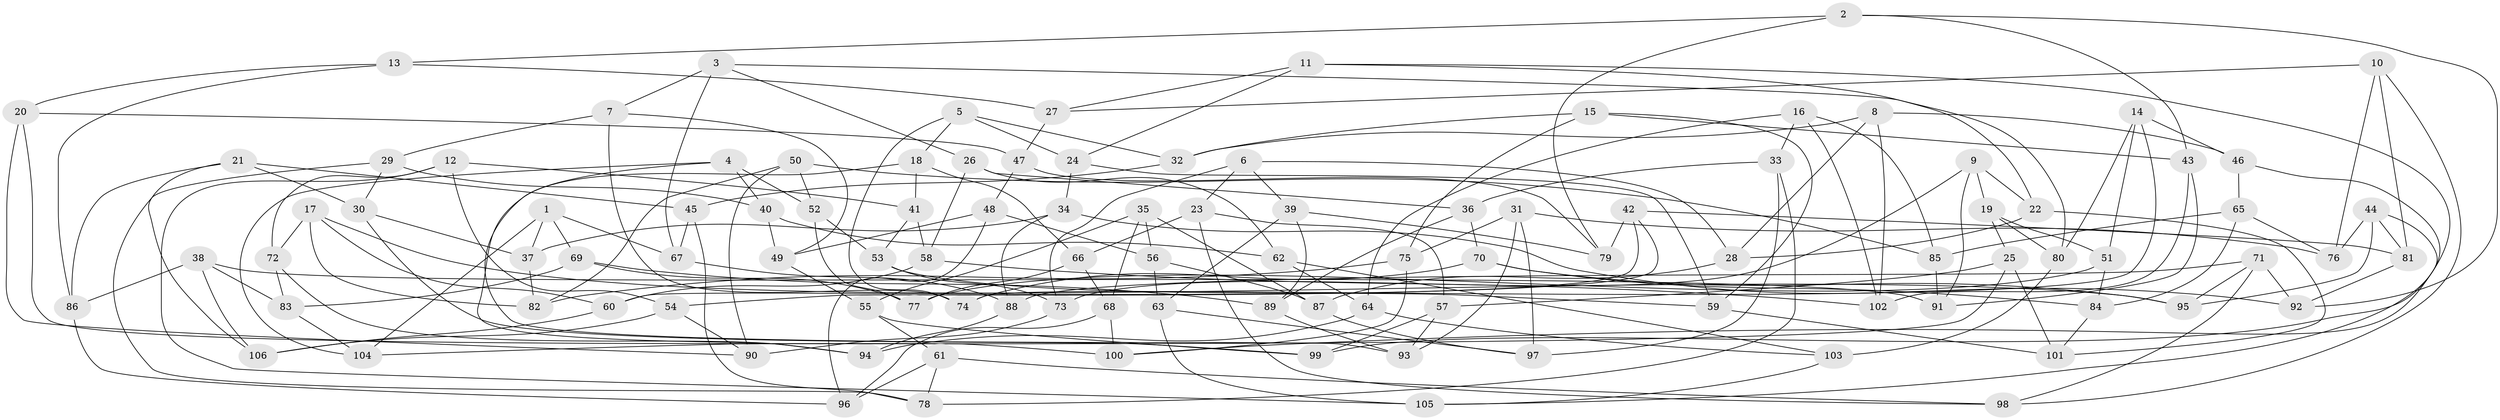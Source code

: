 // coarse degree distribution, {5: 0.14285714285714285, 4: 0.6666666666666666, 8: 0.031746031746031744, 9: 0.031746031746031744, 6: 0.047619047619047616, 3: 0.031746031746031744, 12: 0.015873015873015872, 11: 0.015873015873015872, 10: 0.015873015873015872}
// Generated by graph-tools (version 1.1) at 2025/01/03/04/25 22:01:56]
// undirected, 106 vertices, 212 edges
graph export_dot {
graph [start="1"]
  node [color=gray90,style=filled];
  1;
  2;
  3;
  4;
  5;
  6;
  7;
  8;
  9;
  10;
  11;
  12;
  13;
  14;
  15;
  16;
  17;
  18;
  19;
  20;
  21;
  22;
  23;
  24;
  25;
  26;
  27;
  28;
  29;
  30;
  31;
  32;
  33;
  34;
  35;
  36;
  37;
  38;
  39;
  40;
  41;
  42;
  43;
  44;
  45;
  46;
  47;
  48;
  49;
  50;
  51;
  52;
  53;
  54;
  55;
  56;
  57;
  58;
  59;
  60;
  61;
  62;
  63;
  64;
  65;
  66;
  67;
  68;
  69;
  70;
  71;
  72;
  73;
  74;
  75;
  76;
  77;
  78;
  79;
  80;
  81;
  82;
  83;
  84;
  85;
  86;
  87;
  88;
  89;
  90;
  91;
  92;
  93;
  94;
  95;
  96;
  97;
  98;
  99;
  100;
  101;
  102;
  103;
  104;
  105;
  106;
  1 -- 67;
  1 -- 37;
  1 -- 104;
  1 -- 69;
  2 -- 13;
  2 -- 43;
  2 -- 79;
  2 -- 92;
  3 -- 7;
  3 -- 26;
  3 -- 67;
  3 -- 80;
  4 -- 40;
  4 -- 104;
  4 -- 52;
  4 -- 93;
  5 -- 74;
  5 -- 24;
  5 -- 18;
  5 -- 32;
  6 -- 23;
  6 -- 73;
  6 -- 28;
  6 -- 39;
  7 -- 49;
  7 -- 74;
  7 -- 29;
  8 -- 28;
  8 -- 102;
  8 -- 46;
  8 -- 32;
  9 -- 19;
  9 -- 22;
  9 -- 91;
  9 -- 73;
  10 -- 98;
  10 -- 81;
  10 -- 27;
  10 -- 76;
  11 -- 22;
  11 -- 24;
  11 -- 100;
  11 -- 27;
  12 -- 105;
  12 -- 72;
  12 -- 41;
  12 -- 54;
  13 -- 27;
  13 -- 86;
  13 -- 20;
  14 -- 51;
  14 -- 80;
  14 -- 74;
  14 -- 46;
  15 -- 59;
  15 -- 32;
  15 -- 43;
  15 -- 75;
  16 -- 33;
  16 -- 64;
  16 -- 102;
  16 -- 85;
  17 -- 82;
  17 -- 72;
  17 -- 60;
  17 -- 95;
  18 -- 41;
  18 -- 94;
  18 -- 66;
  19 -- 80;
  19 -- 25;
  19 -- 51;
  20 -- 100;
  20 -- 47;
  20 -- 90;
  21 -- 30;
  21 -- 45;
  21 -- 106;
  21 -- 86;
  22 -- 28;
  22 -- 101;
  23 -- 66;
  23 -- 57;
  23 -- 98;
  24 -- 59;
  24 -- 34;
  25 -- 104;
  25 -- 101;
  25 -- 57;
  26 -- 58;
  26 -- 62;
  26 -- 36;
  27 -- 47;
  28 -- 87;
  29 -- 40;
  29 -- 78;
  29 -- 30;
  30 -- 99;
  30 -- 37;
  31 -- 97;
  31 -- 93;
  31 -- 76;
  31 -- 75;
  32 -- 45;
  33 -- 78;
  33 -- 97;
  33 -- 36;
  34 -- 37;
  34 -- 92;
  34 -- 88;
  35 -- 68;
  35 -- 87;
  35 -- 55;
  35 -- 56;
  36 -- 70;
  36 -- 89;
  37 -- 82;
  38 -- 91;
  38 -- 106;
  38 -- 83;
  38 -- 86;
  39 -- 79;
  39 -- 89;
  39 -- 63;
  40 -- 49;
  40 -- 62;
  41 -- 53;
  41 -- 58;
  42 -- 79;
  42 -- 54;
  42 -- 60;
  42 -- 81;
  43 -- 91;
  43 -- 102;
  44 -- 95;
  44 -- 76;
  44 -- 81;
  44 -- 105;
  45 -- 78;
  45 -- 67;
  46 -- 65;
  46 -- 99;
  47 -- 79;
  47 -- 48;
  48 -- 96;
  48 -- 56;
  48 -- 49;
  49 -- 55;
  50 -- 52;
  50 -- 85;
  50 -- 82;
  50 -- 90;
  51 -- 77;
  51 -- 84;
  52 -- 53;
  52 -- 77;
  53 -- 73;
  53 -- 59;
  54 -- 90;
  54 -- 106;
  55 -- 61;
  55 -- 99;
  56 -- 63;
  56 -- 87;
  57 -- 93;
  57 -- 99;
  58 -- 102;
  58 -- 60;
  59 -- 101;
  60 -- 106;
  61 -- 78;
  61 -- 96;
  61 -- 98;
  62 -- 103;
  62 -- 64;
  63 -- 105;
  63 -- 97;
  64 -- 94;
  64 -- 103;
  65 -- 85;
  65 -- 84;
  65 -- 76;
  66 -- 68;
  66 -- 77;
  67 -- 88;
  68 -- 96;
  68 -- 100;
  69 -- 83;
  69 -- 89;
  69 -- 77;
  70 -- 74;
  70 -- 95;
  70 -- 84;
  71 -- 92;
  71 -- 88;
  71 -- 98;
  71 -- 95;
  72 -- 83;
  72 -- 94;
  73 -- 90;
  75 -- 100;
  75 -- 82;
  80 -- 103;
  81 -- 92;
  83 -- 104;
  84 -- 101;
  85 -- 91;
  86 -- 96;
  87 -- 97;
  88 -- 94;
  89 -- 93;
  103 -- 105;
}
